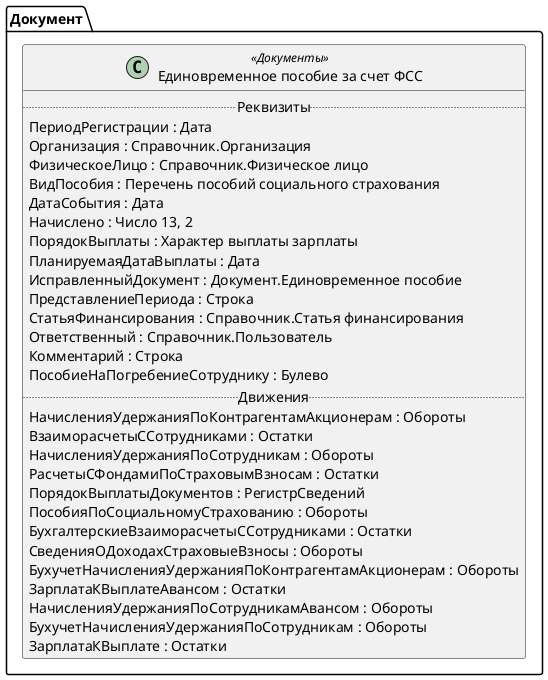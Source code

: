 ﻿@startuml ЕдиновременноеПособиеЗаСчетФСС
'!include templates.wsd
'..\include templates.wsd
class Документ.ЕдиновременноеПособиеЗаСчетФСС as "Единовременное пособие за счет ФСС" <<Документы>>
{
..Реквизиты..
ПериодРегистрации : Дата
Организация : Справочник.Организация
ФизическоеЛицо : Справочник.Физическое лицо
ВидПособия : Перечень пособий социального страхования
ДатаСобытия : Дата
Начислено : Число 13, 2
ПорядокВыплаты : Характер выплаты зарплаты
ПланируемаяДатаВыплаты : Дата
ИсправленныйДокумент : Документ.Единовременное пособие
ПредставлениеПериода : Строка
СтатьяФинансирования : Справочник.Статья финансирования
Ответственный : Справочник.Пользователь
Комментарий : Строка
ПособиеНаПогребениеСотруднику : Булево
..Движения..
НачисленияУдержанияПоКонтрагентамАкционерам : Обороты
ВзаиморасчетыССотрудниками : Остатки
НачисленияУдержанияПоСотрудникам : Обороты
РасчетыСФондамиПоСтраховымВзносам : Остатки
ПорядокВыплатыДокументов : РегистрСведений
ПособияПоСоциальномуСтрахованию : Обороты
БухгалтерскиеВзаиморасчетыССотрудниками : Остатки
СведенияОДоходахСтраховыеВзносы : Обороты
БухучетНачисленияУдержанияПоКонтрагентамАкционерам : Обороты
ЗарплатаКВыплатеАвансом : Остатки
НачисленияУдержанияПоСотрудникамАвансом : Обороты
БухучетНачисленияУдержанияПоСотрудникам : Обороты
ЗарплатаКВыплате : Остатки
}
@enduml
